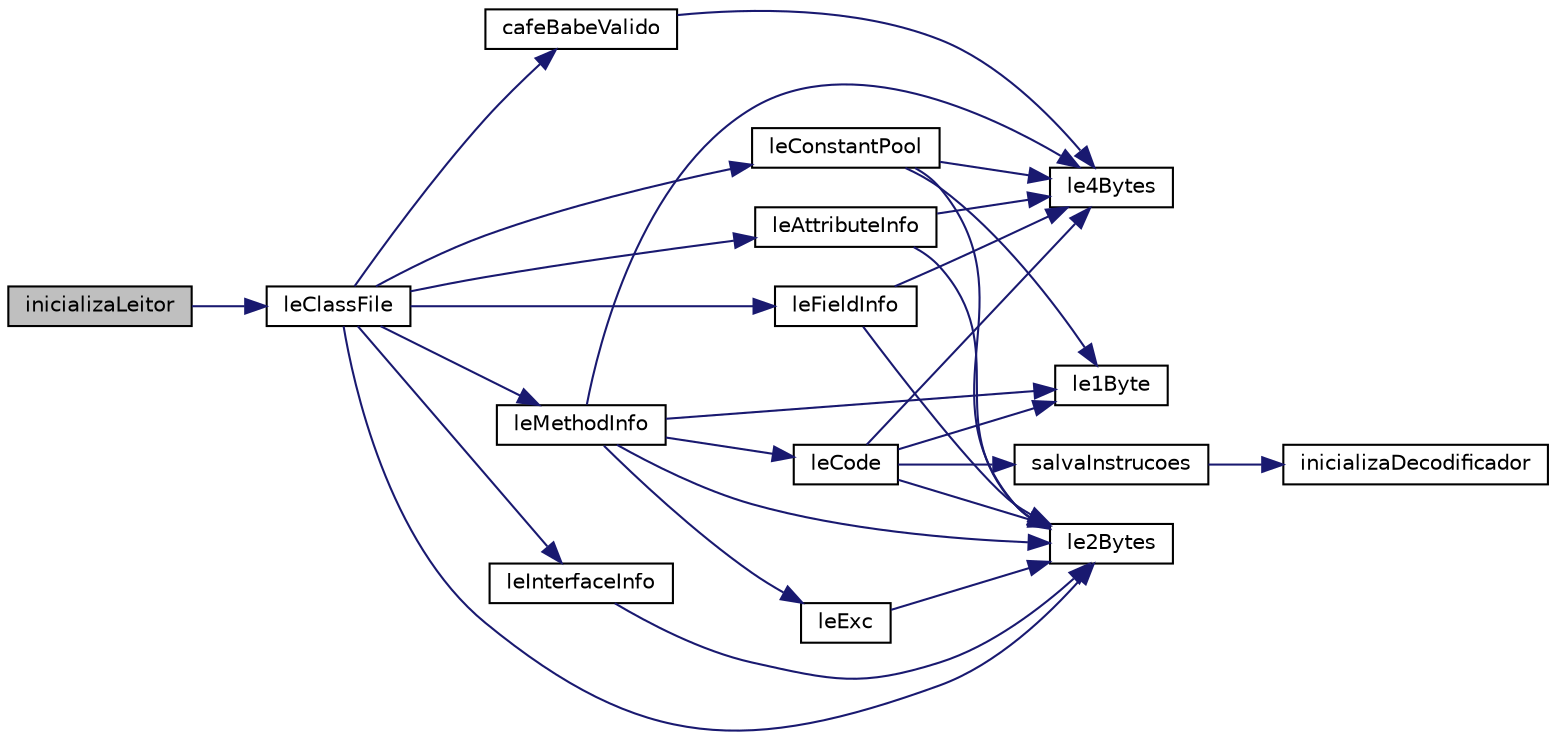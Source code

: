 digraph "inicializaLeitor"
{
 // INTERACTIVE_SVG=YES
  edge [fontname="Helvetica",fontsize="10",labelfontname="Helvetica",labelfontsize="10"];
  node [fontname="Helvetica",fontsize="10",shape=record];
  rankdir="LR";
  Node13 [label="inicializaLeitor",height=0.2,width=0.4,color="black", fillcolor="grey75", style="filled", fontcolor="black"];
  Node13 -> Node14 [color="midnightblue",fontsize="10",style="solid"];
  Node14 [label="leClassFile",height=0.2,width=0.4,color="black", fillcolor="white", style="filled",URL="$leitor_8c.html#a8a9afe01d56583162e5d2d4fba0a38aa"];
  Node14 -> Node15 [color="midnightblue",fontsize="10",style="solid"];
  Node15 [label="cafeBabeValido",height=0.2,width=0.4,color="black", fillcolor="white", style="filled",URL="$leitor_8c.html#a878e3123a0ef2433fba5355ceba54703"];
  Node15 -> Node16 [color="midnightblue",fontsize="10",style="solid"];
  Node16 [label="le4Bytes",height=0.2,width=0.4,color="black", fillcolor="white", style="filled",URL="$leitor_8c.html#a69346e08c479223be1ec2294791b6d78"];
  Node14 -> Node17 [color="midnightblue",fontsize="10",style="solid"];
  Node17 [label="le2Bytes",height=0.2,width=0.4,color="black", fillcolor="white", style="filled",URL="$leitor_8c.html#a90fdde4380531bf81ba1284254004eff"];
  Node14 -> Node18 [color="midnightblue",fontsize="10",style="solid"];
  Node18 [label="leConstantPool",height=0.2,width=0.4,color="black", fillcolor="white", style="filled",URL="$leitor_8c.html#a52487a1b0952e0c2f4bc22db6ac53153"];
  Node18 -> Node19 [color="midnightblue",fontsize="10",style="solid"];
  Node19 [label="le1Byte",height=0.2,width=0.4,color="black", fillcolor="white", style="filled",URL="$leitor_8c.html#a2ef408b96bee8729ac29bf490229048f"];
  Node18 -> Node17 [color="midnightblue",fontsize="10",style="solid"];
  Node18 -> Node16 [color="midnightblue",fontsize="10",style="solid"];
  Node14 -> Node20 [color="midnightblue",fontsize="10",style="solid"];
  Node20 [label="leInterfaceInfo",height=0.2,width=0.4,color="black", fillcolor="white", style="filled",URL="$leitor_8c.html#abf67c5dca9a8c23f380c37fa95c9c215"];
  Node20 -> Node17 [color="midnightblue",fontsize="10",style="solid"];
  Node14 -> Node21 [color="midnightblue",fontsize="10",style="solid"];
  Node21 [label="leFieldInfo",height=0.2,width=0.4,color="black", fillcolor="white", style="filled",URL="$leitor_8c.html#a99d0519fab7e0cd8b33a6451649e3d22"];
  Node21 -> Node17 [color="midnightblue",fontsize="10",style="solid"];
  Node21 -> Node16 [color="midnightblue",fontsize="10",style="solid"];
  Node14 -> Node22 [color="midnightblue",fontsize="10",style="solid"];
  Node22 [label="leMethodInfo",height=0.2,width=0.4,color="black", fillcolor="white", style="filled",URL="$leitor_8c.html#a6d4e3deddb19180bc91b1892a5f8cc28"];
  Node22 -> Node17 [color="midnightblue",fontsize="10",style="solid"];
  Node22 -> Node16 [color="midnightblue",fontsize="10",style="solid"];
  Node22 -> Node19 [color="midnightblue",fontsize="10",style="solid"];
  Node22 -> Node23 [color="midnightblue",fontsize="10",style="solid"];
  Node23 [label="leCode",height=0.2,width=0.4,color="black", fillcolor="white", style="filled",URL="$leitor_8c.html#a6d55676267e5cf93c52566d78e1d11e1"];
  Node23 -> Node17 [color="midnightblue",fontsize="10",style="solid"];
  Node23 -> Node16 [color="midnightblue",fontsize="10",style="solid"];
  Node23 -> Node24 [color="midnightblue",fontsize="10",style="solid"];
  Node24 [label="salvaInstrucoes",height=0.2,width=0.4,color="black", fillcolor="white", style="filled",URL="$leitor_8c.html#ab80e6e4a3faed37485e9411ddfc3e549"];
  Node24 -> Node25 [color="midnightblue",fontsize="10",style="solid"];
  Node25 [label="inicializaDecodificador",height=0.2,width=0.4,color="black", fillcolor="white", style="filled",URL="$decodificador_8c.html#ac4ac4bcce3fed96b1a2657ceafda40bc"];
  Node23 -> Node19 [color="midnightblue",fontsize="10",style="solid"];
  Node22 -> Node26 [color="midnightblue",fontsize="10",style="solid"];
  Node26 [label="leExc",height=0.2,width=0.4,color="black", fillcolor="white", style="filled",URL="$leitor_8c.html#a9eb52b74df81ab0e0da46175d591d81f"];
  Node26 -> Node17 [color="midnightblue",fontsize="10",style="solid"];
  Node14 -> Node27 [color="midnightblue",fontsize="10",style="solid"];
  Node27 [label="leAttributeInfo",height=0.2,width=0.4,color="black", fillcolor="white", style="filled",URL="$leitor_8c.html#adac81aedb40c82f25e42a66979a28d86"];
  Node27 -> Node17 [color="midnightblue",fontsize="10",style="solid"];
  Node27 -> Node16 [color="midnightblue",fontsize="10",style="solid"];
}
